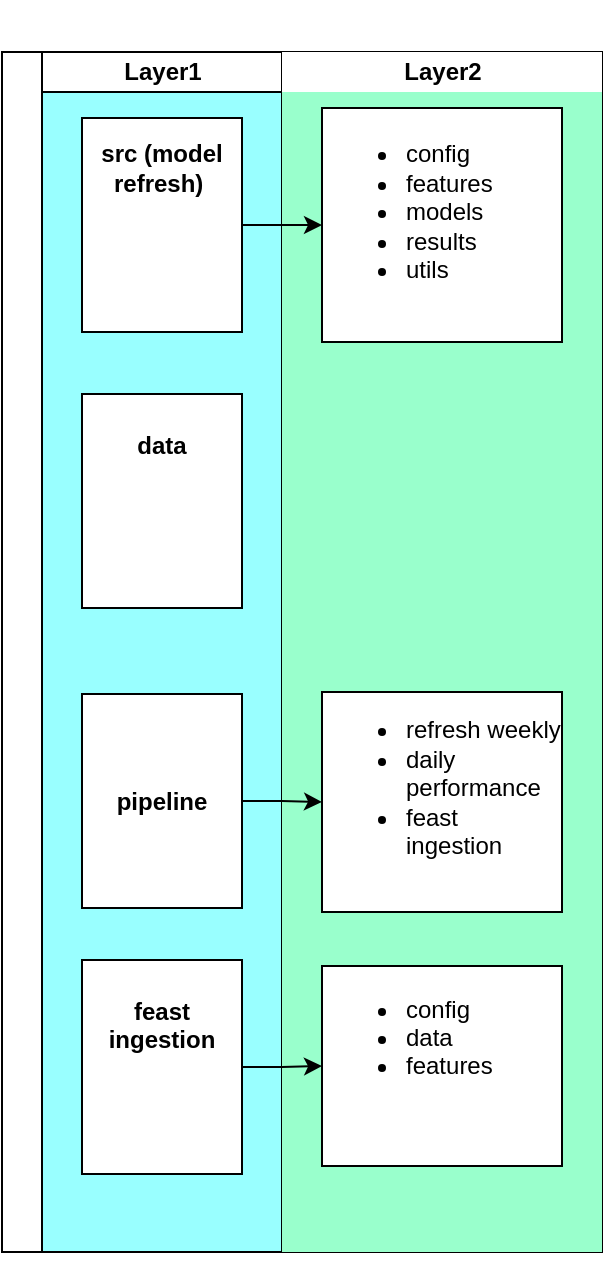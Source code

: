 <mxfile version="13.6.5">
    <diagram id="OwX6rYRxMtwJ3Lu1GmKi" name="Page-1">
        <mxGraphModel dx="968" dy="708" grid="1" gridSize="10" guides="1" tooltips="1" connect="1" arrows="1" fold="1" page="1" pageScale="1" pageWidth="827" pageHeight="1169" math="0" shadow="0">
            <root>
                <mxCell id="0"/>
                <mxCell id="1" parent="0"/>
                <mxCell id="3" value="" style="swimlane;html=1;childLayout=stackLayout;resizeParent=1;resizeParentMax=0;startSize=20;horizontal=0;horizontalStack=1;" vertex="1" parent="1">
                    <mxGeometry x="160" y="77" width="300" height="600" as="geometry">
                        <mxRectangle x="160" y="77" width="50" height="40" as="alternateBounds"/>
                    </mxGeometry>
                </mxCell>
                <mxCell id="5" value="Layer1" style="swimlane;html=1;startSize=20;swimlaneFillColor=#99FFFF;" vertex="1" parent="3">
                    <mxGeometry x="20" width="120" height="600" as="geometry"/>
                </mxCell>
                <mxCell id="17" value="&lt;b&gt;feast ingestion&lt;br&gt;&lt;br&gt;&lt;br&gt;&lt;br&gt;&lt;/b&gt;" style="rounded=0;whiteSpace=wrap;html=1;align=center;" vertex="1" parent="5">
                    <mxGeometry x="20" y="454" width="80" height="107" as="geometry"/>
                </mxCell>
                <mxCell id="9" value="&lt;b&gt;pipeline&lt;/b&gt;" style="rounded=0;whiteSpace=wrap;html=1;" vertex="1" parent="5">
                    <mxGeometry x="20" y="321" width="80" height="107" as="geometry"/>
                </mxCell>
                <mxCell id="8" value="&lt;b&gt;data&lt;br&gt;&lt;/b&gt;&lt;br&gt;&lt;br&gt;&lt;br&gt;&lt;br&gt;" style="rounded=0;whiteSpace=wrap;html=1;" vertex="1" parent="5">
                    <mxGeometry x="20" y="171" width="80" height="107" as="geometry"/>
                </mxCell>
                <mxCell id="7" value="&lt;b&gt;src (model refresh)&amp;nbsp;&lt;br&gt;&lt;/b&gt;&lt;br&gt;&lt;br&gt;&lt;br&gt;&lt;br&gt;" style="rounded=0;whiteSpace=wrap;html=1;" vertex="1" parent="5">
                    <mxGeometry x="20" y="33" width="80" height="107" as="geometry"/>
                </mxCell>
                <mxCell id="6" value="Layer2" style="swimlane;html=1;startSize=20;strokeColor=none;swimlaneFillColor=#99FFCC;" vertex="1" parent="3">
                    <mxGeometry x="140" width="160" height="600" as="geometry">
                        <mxRectangle x="140" width="30" height="600" as="alternateBounds"/>
                    </mxGeometry>
                </mxCell>
                <mxCell id="21" value="&lt;div style=&quot;&quot;&gt;&lt;br&gt;&lt;/div&gt;&lt;div style=&quot;&quot;&gt;&lt;br&gt;&lt;/div&gt;&lt;div style=&quot;&quot;&gt;&lt;br&gt;&lt;/div&gt;&lt;div style=&quot;&quot;&gt;&lt;br&gt;&lt;/div&gt;&lt;div style=&quot;&quot;&gt;&lt;ul&gt;&lt;li&gt;&lt;span&gt;refresh weekly&lt;/span&gt;&lt;/li&gt;&lt;li&gt;&lt;span&gt;daily performance&lt;/span&gt;&lt;/li&gt;&lt;li&gt;&lt;span&gt;feast ingestion&amp;nbsp;&lt;/span&gt;&lt;/li&gt;&lt;/ul&gt;&lt;div&gt;&lt;br&gt;&lt;/div&gt;&lt;div&gt;&lt;br&gt;&lt;/div&gt;&lt;div&gt;&lt;br&gt;&lt;/div&gt;&lt;div&gt;&lt;br&gt;&lt;/div&gt;&lt;div&gt;&lt;br&gt;&lt;/div&gt;&lt;/div&gt;" style="whiteSpace=wrap;html=1;rounded=0;align=left;verticalAlign=middle;" vertex="1" parent="6">
                    <mxGeometry x="20" y="320" width="120" height="110" as="geometry"/>
                </mxCell>
                <mxCell id="18" value="&lt;div style=&quot;&quot;&gt;&lt;br&gt;&lt;/div&gt;&lt;div style=&quot;&quot;&gt;&lt;br&gt;&lt;/div&gt;&lt;div style=&quot;&quot;&gt;&lt;br&gt;&lt;/div&gt;&lt;div style=&quot;&quot;&gt;&lt;br&gt;&lt;/div&gt;&lt;div style=&quot;&quot;&gt;&lt;ul&gt;&lt;li&gt;config&lt;/li&gt;&lt;li&gt;data&lt;/li&gt;&lt;li&gt;features&lt;/li&gt;&lt;/ul&gt;&lt;div&gt;&lt;br&gt;&lt;/div&gt;&lt;div&gt;&lt;br&gt;&lt;/div&gt;&lt;div&gt;&lt;br&gt;&lt;/div&gt;&lt;div&gt;&lt;br&gt;&lt;/div&gt;&lt;div&gt;&lt;br&gt;&lt;/div&gt;&lt;div&gt;&lt;br&gt;&lt;/div&gt;&lt;/div&gt;" style="whiteSpace=wrap;html=1;rounded=0;align=left;" vertex="1" parent="6">
                    <mxGeometry x="20" y="457" width="120" height="100" as="geometry"/>
                </mxCell>
                <mxCell id="10" value="&lt;div style=&quot;&quot;&gt;&lt;br&gt;&lt;/div&gt;&lt;div style=&quot;&quot;&gt;&lt;br&gt;&lt;/div&gt;&lt;div style=&quot;&quot;&gt;&lt;br&gt;&lt;/div&gt;&lt;div style=&quot;&quot;&gt;&lt;br&gt;&lt;/div&gt;&lt;div style=&quot;&quot;&gt;&lt;ul&gt;&lt;li&gt;config&lt;/li&gt;&lt;li&gt;features&lt;/li&gt;&lt;li&gt;models&lt;/li&gt;&lt;li&gt;results&lt;/li&gt;&lt;li&gt;utils&lt;/li&gt;&lt;/ul&gt;&lt;div&gt;&lt;br&gt;&lt;/div&gt;&lt;div&gt;&lt;br&gt;&lt;/div&gt;&lt;div&gt;&lt;br&gt;&lt;/div&gt;&lt;div&gt;&lt;br&gt;&lt;/div&gt;&lt;div&gt;&lt;br&gt;&lt;/div&gt;&lt;/div&gt;" style="whiteSpace=wrap;html=1;rounded=0;align=left;" vertex="1" parent="6">
                    <mxGeometry x="20" y="28" width="120" height="117" as="geometry"/>
                </mxCell>
                <mxCell id="11" value="" style="edgeStyle=orthogonalEdgeStyle;rounded=0;orthogonalLoop=1;jettySize=auto;html=1;strokeColor=#000000;" edge="1" parent="3" source="7" target="10">
                    <mxGeometry relative="1" as="geometry"/>
                </mxCell>
                <mxCell id="19" value="" style="edgeStyle=orthogonalEdgeStyle;rounded=0;orthogonalLoop=1;jettySize=auto;html=1;exitX=1;exitY=0.5;exitDx=0;exitDy=0;strokeColor=#000000;" edge="1" parent="3" source="17" target="18">
                    <mxGeometry relative="1" as="geometry">
                        <mxPoint x="250" y="96.5" as="sourcePoint"/>
                        <mxPoint x="290" y="128" as="targetPoint"/>
                    </mxGeometry>
                </mxCell>
                <mxCell id="23" value="" style="edgeStyle=orthogonalEdgeStyle;rounded=0;orthogonalLoop=1;jettySize=auto;html=1;entryX=0;entryY=0.5;entryDx=0;entryDy=0;strokeColor=#000000;" edge="1" parent="3" source="9" target="21">
                    <mxGeometry relative="1" as="geometry">
                        <mxPoint x="250" y="96.5" as="sourcePoint"/>
                        <mxPoint x="290" y="111.5" as="targetPoint"/>
                    </mxGeometry>
                </mxCell>
            </root>
        </mxGraphModel>
    </diagram>
</mxfile>